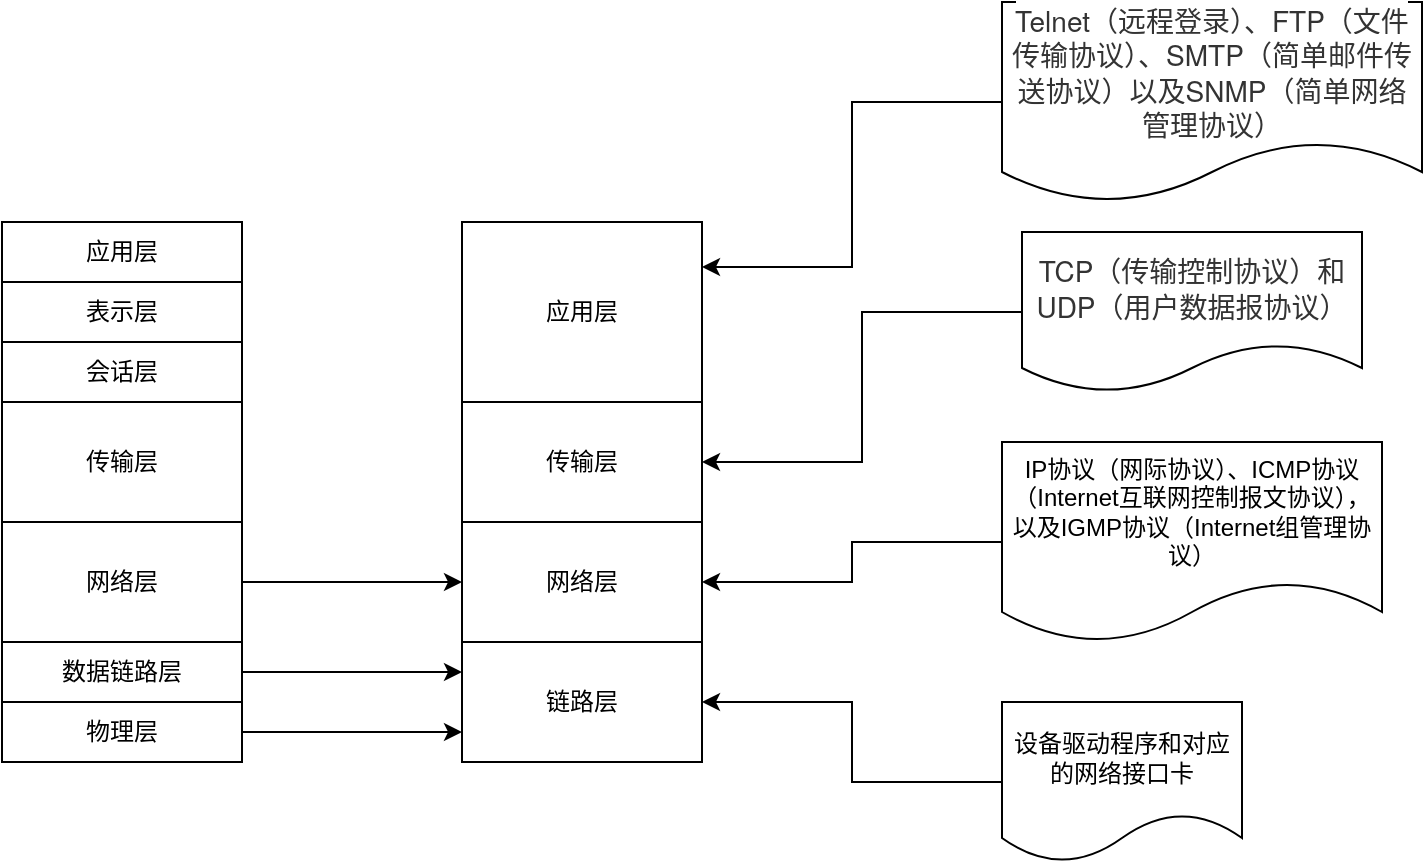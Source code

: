 <mxfile version="14.4.6" type="github"><diagram id="SHKInz8q4Gab5FIeQ5hq" name="Page-1"><mxGraphModel dx="862" dy="833" grid="1" gridSize="10" guides="1" tooltips="1" connect="1" arrows="1" fold="1" page="1" pageScale="1" pageWidth="827" pageHeight="1169" math="0" shadow="0"><root><mxCell id="0"/><mxCell id="1" parent="0"/><mxCell id="PvIAApElbB6APkdG3G7W-1" value="传输层" style="rounded=0;whiteSpace=wrap;html=1;direction=east;" vertex="1" parent="1"><mxGeometry x="340" y="290" width="120" height="60" as="geometry"/></mxCell><mxCell id="PvIAApElbB6APkdG3G7W-2" value="网络层" style="rounded=0;whiteSpace=wrap;html=1;direction=east;" vertex="1" parent="1"><mxGeometry x="340" y="350" width="120" height="60" as="geometry"/></mxCell><mxCell id="PvIAApElbB6APkdG3G7W-3" value="链路层" style="rounded=0;whiteSpace=wrap;html=1;direction=east;" vertex="1" parent="1"><mxGeometry x="340" y="410" width="120" height="60" as="geometry"/></mxCell><mxCell id="PvIAApElbB6APkdG3G7W-4" value="应用层" style="rounded=0;whiteSpace=wrap;html=1;" vertex="1" parent="1"><mxGeometry x="340" y="200" width="120" height="90" as="geometry"/></mxCell><mxCell id="PvIAApElbB6APkdG3G7W-18" style="edgeStyle=orthogonalEdgeStyle;rounded=0;orthogonalLoop=1;jettySize=auto;html=1;entryX=0;entryY=0.75;entryDx=0;entryDy=0;" edge="1" parent="1" source="PvIAApElbB6APkdG3G7W-5" target="PvIAApElbB6APkdG3G7W-3"><mxGeometry relative="1" as="geometry"/></mxCell><mxCell id="PvIAApElbB6APkdG3G7W-5" value="物理层" style="rounded=0;whiteSpace=wrap;html=1;" vertex="1" parent="1"><mxGeometry x="110" y="440" width="120" height="30" as="geometry"/></mxCell><mxCell id="PvIAApElbB6APkdG3G7W-15" style="edgeStyle=orthogonalEdgeStyle;rounded=0;orthogonalLoop=1;jettySize=auto;html=1;entryX=0;entryY=0.25;entryDx=0;entryDy=0;" edge="1" parent="1" source="PvIAApElbB6APkdG3G7W-7" target="PvIAApElbB6APkdG3G7W-3"><mxGeometry relative="1" as="geometry"/></mxCell><mxCell id="PvIAApElbB6APkdG3G7W-7" value="数据链路层" style="rounded=0;whiteSpace=wrap;html=1;" vertex="1" parent="1"><mxGeometry x="110" y="410" width="120" height="30" as="geometry"/></mxCell><mxCell id="PvIAApElbB6APkdG3G7W-14" style="edgeStyle=orthogonalEdgeStyle;rounded=0;orthogonalLoop=1;jettySize=auto;html=1;entryX=0;entryY=0.5;entryDx=0;entryDy=0;" edge="1" parent="1" source="PvIAApElbB6APkdG3G7W-8" target="PvIAApElbB6APkdG3G7W-2"><mxGeometry relative="1" as="geometry"/></mxCell><mxCell id="PvIAApElbB6APkdG3G7W-8" value="网络层" style="rounded=0;whiteSpace=wrap;html=1;" vertex="1" parent="1"><mxGeometry x="110" y="350" width="120" height="60" as="geometry"/></mxCell><mxCell id="PvIAApElbB6APkdG3G7W-9" value="传输层" style="rounded=0;whiteSpace=wrap;html=1;" vertex="1" parent="1"><mxGeometry x="110" y="290" width="120" height="60" as="geometry"/></mxCell><mxCell id="PvIAApElbB6APkdG3G7W-11" value="会话层" style="rounded=0;whiteSpace=wrap;html=1;" vertex="1" parent="1"><mxGeometry x="110" y="260" width="120" height="30" as="geometry"/></mxCell><mxCell id="PvIAApElbB6APkdG3G7W-12" value="表示层" style="rounded=0;whiteSpace=wrap;html=1;" vertex="1" parent="1"><mxGeometry x="110" y="230" width="120" height="30" as="geometry"/></mxCell><mxCell id="PvIAApElbB6APkdG3G7W-13" value="应用层" style="rounded=0;whiteSpace=wrap;html=1;" vertex="1" parent="1"><mxGeometry x="110" y="200" width="120" height="30" as="geometry"/></mxCell><mxCell id="PvIAApElbB6APkdG3G7W-29" style="edgeStyle=orthogonalEdgeStyle;rounded=0;orthogonalLoop=1;jettySize=auto;html=1;entryX=1;entryY=0.5;entryDx=0;entryDy=0;" edge="1" parent="1" source="PvIAApElbB6APkdG3G7W-28" target="PvIAApElbB6APkdG3G7W-2"><mxGeometry relative="1" as="geometry"><mxPoint x="470" y="380" as="targetPoint"/></mxGeometry></mxCell><mxCell id="PvIAApElbB6APkdG3G7W-28" value="&lt;span&gt;IP协议（网际协议）、ICMP协议（Internet互联网控制报文协议），以及IGMP协议（Internet组管理协议）&lt;/span&gt;" style="shape=document;whiteSpace=wrap;html=1;boundedLbl=1;" vertex="1" parent="1"><mxGeometry x="610" y="310" width="190" height="100" as="geometry"/></mxCell><mxCell id="PvIAApElbB6APkdG3G7W-31" style="edgeStyle=orthogonalEdgeStyle;rounded=0;orthogonalLoop=1;jettySize=auto;html=1;entryX=1;entryY=0.5;entryDx=0;entryDy=0;" edge="1" parent="1" source="PvIAApElbB6APkdG3G7W-30" target="PvIAApElbB6APkdG3G7W-3"><mxGeometry relative="1" as="geometry"/></mxCell><mxCell id="PvIAApElbB6APkdG3G7W-30" value="&lt;span&gt;设备驱动程序和对应的网络接口卡&lt;/span&gt;" style="shape=document;whiteSpace=wrap;html=1;boundedLbl=1;" vertex="1" parent="1"><mxGeometry x="610" y="440" width="120" height="80" as="geometry"/></mxCell><mxCell id="PvIAApElbB6APkdG3G7W-33" style="edgeStyle=orthogonalEdgeStyle;rounded=0;orthogonalLoop=1;jettySize=auto;html=1;entryX=1;entryY=0.5;entryDx=0;entryDy=0;" edge="1" parent="1" source="PvIAApElbB6APkdG3G7W-32" target="PvIAApElbB6APkdG3G7W-1"><mxGeometry relative="1" as="geometry"/></mxCell><mxCell id="PvIAApElbB6APkdG3G7W-32" value="&lt;span style=&quot;color: rgb(51 , 51 , 51) ; font-family: &amp;#34;pingfang sc&amp;#34; , &amp;#34;helvetica neue&amp;#34; , &amp;#34;arial&amp;#34; , &amp;#34;hiragino sans gb&amp;#34; , &amp;#34;microsoft yahei ui&amp;#34; , &amp;#34;microsoft yahei&amp;#34; , &amp;#34;simsun&amp;#34; , sans-serif ; font-size: 14px ; background-color: rgb(255 , 255 , 255)&quot;&gt;TCP（传输控制协议）和UDP（用户数据报协议）&lt;/span&gt;" style="shape=document;whiteSpace=wrap;html=1;boundedLbl=1;" vertex="1" parent="1"><mxGeometry x="620" y="205" width="170" height="80" as="geometry"/></mxCell><mxCell id="PvIAApElbB6APkdG3G7W-35" style="edgeStyle=orthogonalEdgeStyle;rounded=0;orthogonalLoop=1;jettySize=auto;html=1;entryX=1;entryY=0.25;entryDx=0;entryDy=0;" edge="1" parent="1" source="PvIAApElbB6APkdG3G7W-34" target="PvIAApElbB6APkdG3G7W-4"><mxGeometry relative="1" as="geometry"/></mxCell><mxCell id="PvIAApElbB6APkdG3G7W-34" value="&lt;span style=&quot;color: rgb(51 , 51 , 51) ; font-family: &amp;#34;pingfang sc&amp;#34; , &amp;#34;helvetica neue&amp;#34; , &amp;#34;arial&amp;#34; , &amp;#34;hiragino sans gb&amp;#34; , &amp;#34;microsoft yahei ui&amp;#34; , &amp;#34;microsoft yahei&amp;#34; , &amp;#34;simsun&amp;#34; , sans-serif ; font-size: 14px ; background-color: rgb(255 , 255 , 255)&quot;&gt;Telnet（远程登录）、FTP（文件传输协议）、SMTP（简单邮件传送协议）以及SNMP（简单网络管理协议）&lt;/span&gt;" style="shape=document;whiteSpace=wrap;html=1;boundedLbl=1;" vertex="1" parent="1"><mxGeometry x="610" y="90" width="210" height="100" as="geometry"/></mxCell></root></mxGraphModel></diagram></mxfile>